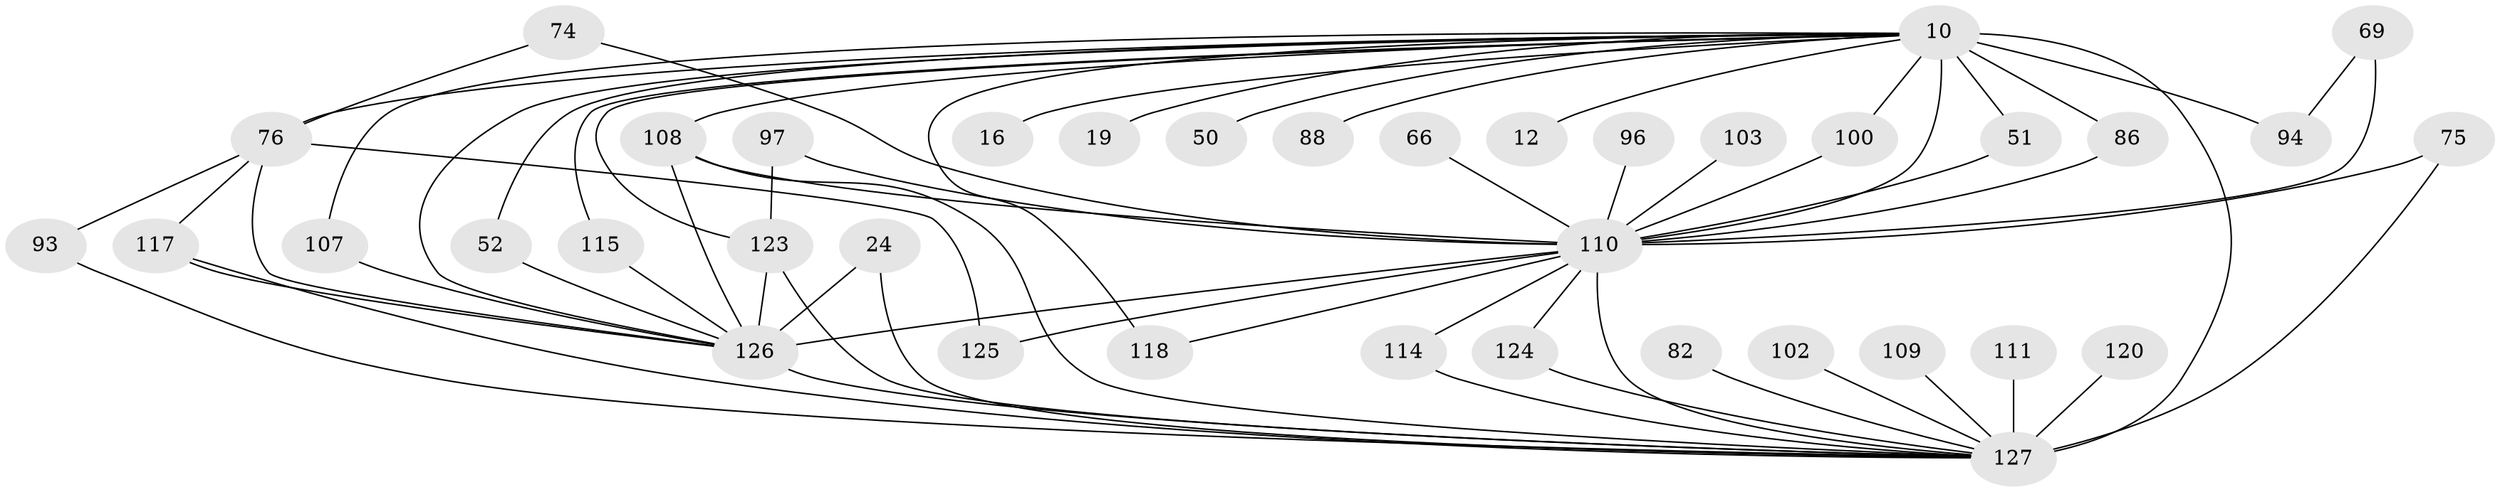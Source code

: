 // original degree distribution, {24: 0.015748031496062992, 23: 0.007874015748031496, 21: 0.007874015748031496, 26: 0.007874015748031496, 16: 0.007874015748031496, 19: 0.007874015748031496, 15: 0.007874015748031496, 28: 0.007874015748031496, 30: 0.007874015748031496, 3: 0.25196850393700787, 2: 0.47244094488188976, 6: 0.03937007874015748, 5: 0.023622047244094488, 4: 0.12598425196850394, 7: 0.007874015748031496}
// Generated by graph-tools (version 1.1) at 2025/48/03/04/25 21:48:14]
// undirected, 38 vertices, 64 edges
graph export_dot {
graph [start="1"]
  node [color=gray90,style=filled];
  10 [super="+2+5"];
  12;
  16;
  19;
  24 [super="+14"];
  50;
  51 [super="+36"];
  52;
  66;
  69;
  74;
  75;
  76 [super="+56+34+68+63"];
  82;
  86;
  88;
  93;
  94 [super="+22"];
  96;
  97;
  100;
  102;
  103;
  107;
  108 [super="+40+105"];
  109;
  110 [super="+55+23+9+90+47"];
  111;
  114;
  115;
  117 [super="+87"];
  118 [super="+41"];
  120;
  123 [super="+91+119+32"];
  124 [super="+80"];
  125;
  126 [super="+64+113+116+106"];
  127 [super="+67+89+8+98+112+122"];
  10 -- 12 [weight=2];
  10 -- 16 [weight=2];
  10 -- 100;
  10 -- 123 [weight=3];
  10 -- 50;
  10 -- 51 [weight=2];
  10 -- 76 [weight=7];
  10 -- 19 [weight=2];
  10 -- 86;
  10 -- 88 [weight=2];
  10 -- 107;
  10 -- 115;
  10 -- 52;
  10 -- 127 [weight=33];
  10 -- 126 [weight=12];
  10 -- 110 [weight=11];
  10 -- 94 [weight=2];
  10 -- 108 [weight=3];
  10 -- 118 [weight=2];
  24 -- 127 [weight=2];
  24 -- 126;
  51 -- 110;
  52 -- 126;
  66 -- 110 [weight=2];
  69 -- 94;
  69 -- 110 [weight=2];
  74 -- 76;
  74 -- 110;
  75 -- 127;
  75 -- 110;
  76 -- 117 [weight=2];
  76 -- 125;
  76 -- 93;
  76 -- 126 [weight=2];
  82 -- 127 [weight=2];
  86 -- 110;
  93 -- 127;
  96 -- 110 [weight=2];
  97 -- 123;
  97 -- 110;
  100 -- 110;
  102 -- 127 [weight=2];
  103 -- 110 [weight=2];
  107 -- 126;
  108 -- 110 [weight=4];
  108 -- 126 [weight=2];
  108 -- 127;
  109 -- 127;
  110 -- 127 [weight=10];
  110 -- 125;
  110 -- 114;
  110 -- 118;
  110 -- 124;
  110 -- 126 [weight=10];
  111 -- 127 [weight=2];
  114 -- 127;
  115 -- 126;
  117 -- 127;
  117 -- 126;
  120 -- 127 [weight=2];
  123 -- 127 [weight=3];
  123 -- 126 [weight=2];
  124 -- 127 [weight=2];
  126 -- 127 [weight=11];
}
